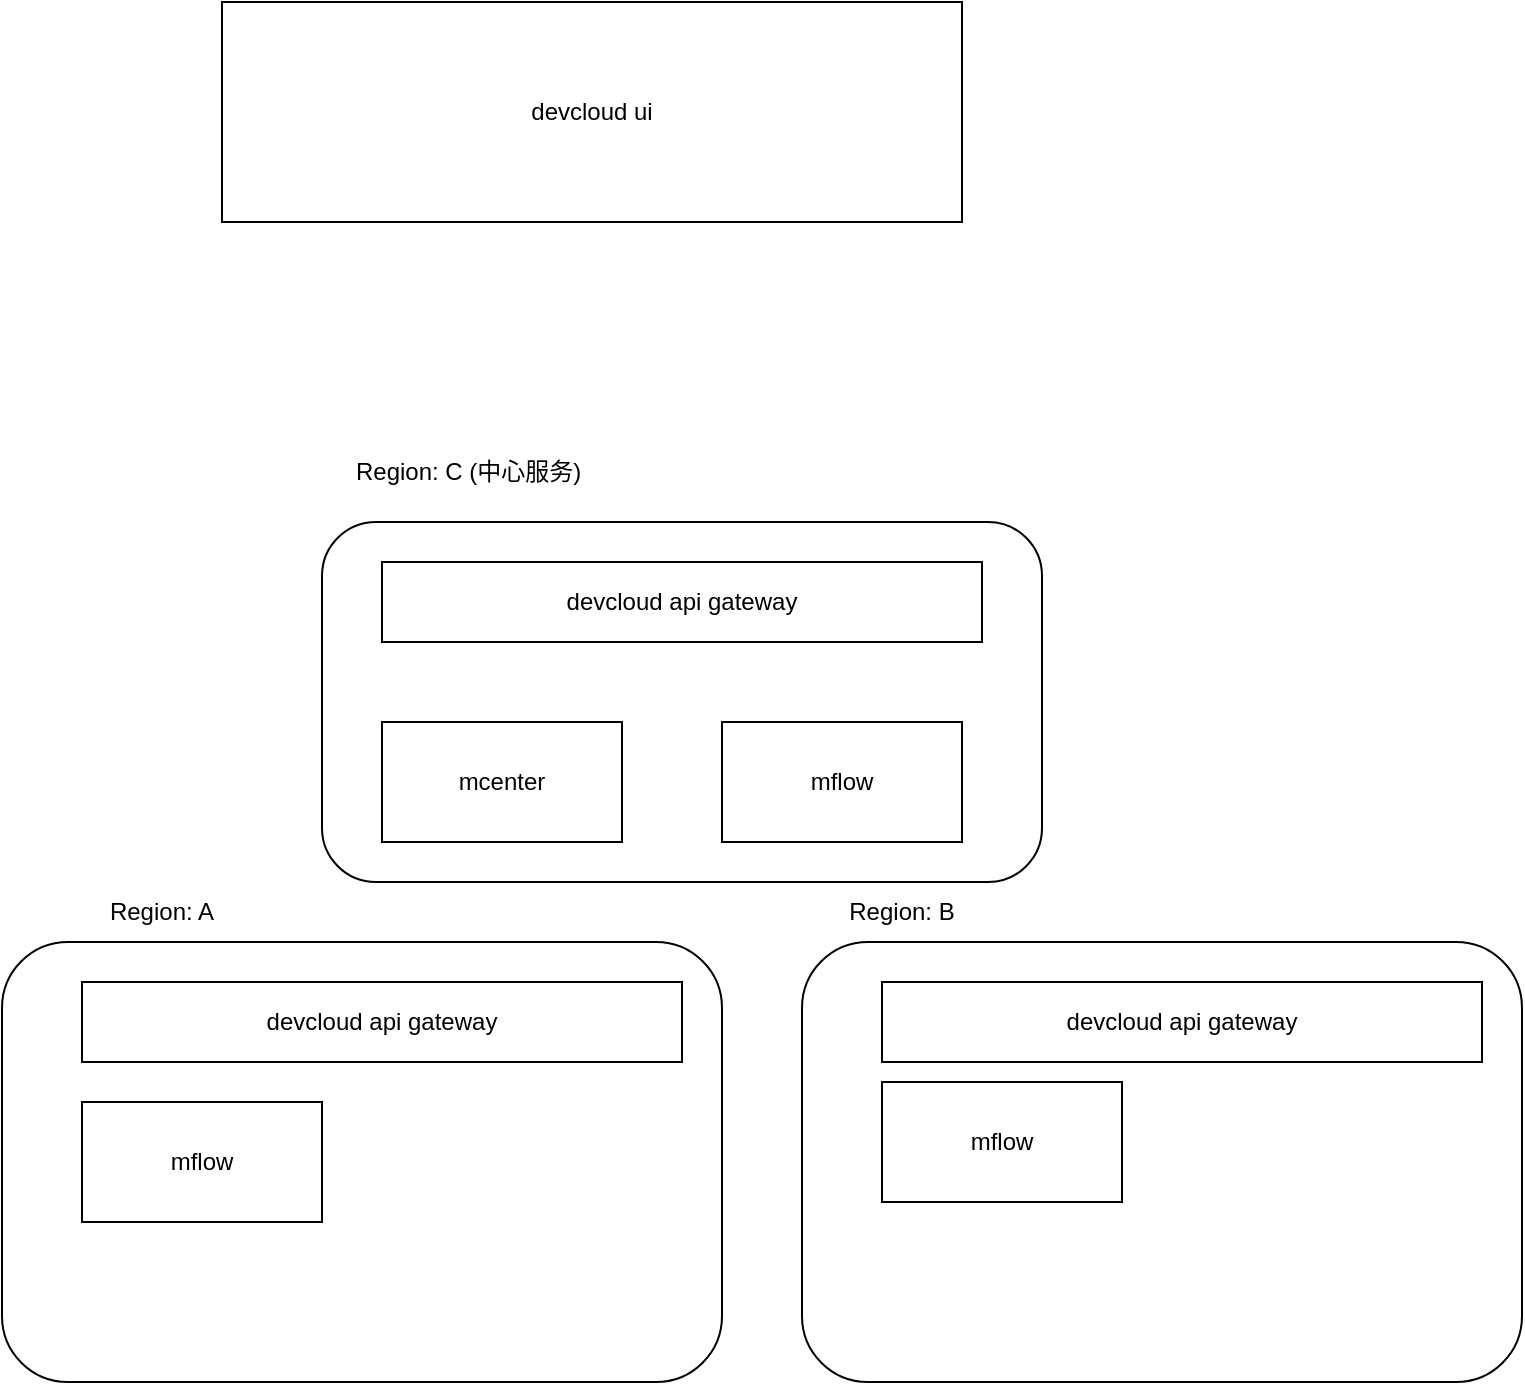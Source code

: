 <mxfile>
    <diagram id="XUw_ZiWBIEJh1opamOHj" name="第 1 页">
        <mxGraphModel dx="1033" dy="1852" grid="1" gridSize="10" guides="1" tooltips="1" connect="1" arrows="1" fold="1" page="1" pageScale="1" pageWidth="827" pageHeight="1169" math="0" shadow="0">
            <root>
                <mxCell id="0"/>
                <mxCell id="1" parent="0"/>
                <mxCell id="7" value="" style="rounded=1;whiteSpace=wrap;html=1;" vertex="1" parent="1">
                    <mxGeometry x="190" y="100" width="360" height="180" as="geometry"/>
                </mxCell>
                <mxCell id="2" value="mcenter" style="rounded=0;whiteSpace=wrap;html=1;" vertex="1" parent="1">
                    <mxGeometry x="220" y="200" width="120" height="60" as="geometry"/>
                </mxCell>
                <mxCell id="3" value="" style="rounded=1;whiteSpace=wrap;html=1;" vertex="1" parent="1">
                    <mxGeometry x="30" y="310" width="360" height="220" as="geometry"/>
                </mxCell>
                <mxCell id="4" value="Region: A" style="text;html=1;strokeColor=none;fillColor=none;align=center;verticalAlign=middle;whiteSpace=wrap;rounded=0;" vertex="1" parent="1">
                    <mxGeometry x="80" y="280" width="60" height="30" as="geometry"/>
                </mxCell>
                <mxCell id="5" value="" style="rounded=1;whiteSpace=wrap;html=1;" vertex="1" parent="1">
                    <mxGeometry x="430" y="310" width="360" height="220" as="geometry"/>
                </mxCell>
                <mxCell id="6" value="Region: B" style="text;html=1;strokeColor=none;fillColor=none;align=center;verticalAlign=middle;whiteSpace=wrap;rounded=0;" vertex="1" parent="1">
                    <mxGeometry x="450" y="280" width="60" height="30" as="geometry"/>
                </mxCell>
                <mxCell id="8" value="Region: C (中心服务)&amp;nbsp;" style="text;html=1;strokeColor=none;fillColor=none;align=center;verticalAlign=middle;whiteSpace=wrap;rounded=0;" vertex="1" parent="1">
                    <mxGeometry x="190" y="60" width="150" height="30" as="geometry"/>
                </mxCell>
                <mxCell id="9" value="devcloud api gateway" style="rounded=0;whiteSpace=wrap;html=1;" vertex="1" parent="1">
                    <mxGeometry x="220" y="120" width="300" height="40" as="geometry"/>
                </mxCell>
                <mxCell id="10" value="mflow" style="rounded=0;whiteSpace=wrap;html=1;" vertex="1" parent="1">
                    <mxGeometry x="390" y="200" width="120" height="60" as="geometry"/>
                </mxCell>
                <mxCell id="11" value="mflow" style="rounded=0;whiteSpace=wrap;html=1;" vertex="1" parent="1">
                    <mxGeometry x="70" y="390" width="120" height="60" as="geometry"/>
                </mxCell>
                <mxCell id="12" value="mflow" style="rounded=0;whiteSpace=wrap;html=1;" vertex="1" parent="1">
                    <mxGeometry x="470" y="380" width="120" height="60" as="geometry"/>
                </mxCell>
                <mxCell id="13" value="devcloud ui" style="rounded=0;whiteSpace=wrap;html=1;" vertex="1" parent="1">
                    <mxGeometry x="140" y="-160" width="370" height="110" as="geometry"/>
                </mxCell>
                <mxCell id="14" value="devcloud api gateway" style="rounded=0;whiteSpace=wrap;html=1;" vertex="1" parent="1">
                    <mxGeometry x="70" y="330" width="300" height="40" as="geometry"/>
                </mxCell>
                <mxCell id="15" value="devcloud api gateway" style="rounded=0;whiteSpace=wrap;html=1;" vertex="1" parent="1">
                    <mxGeometry x="470" y="330" width="300" height="40" as="geometry"/>
                </mxCell>
            </root>
        </mxGraphModel>
    </diagram>
</mxfile>